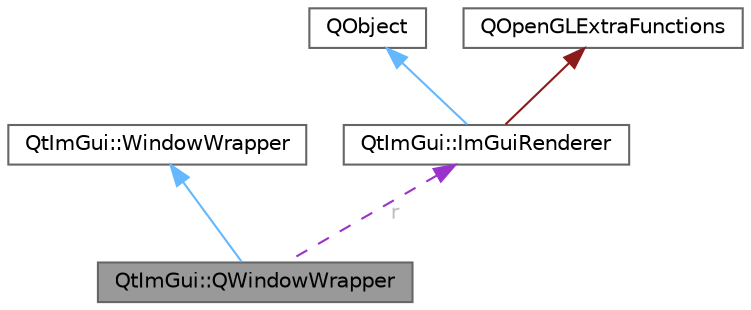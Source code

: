 digraph "QtImGui::QWindowWrapper"
{
 // LATEX_PDF_SIZE
  bgcolor="transparent";
  edge [fontname=Helvetica,fontsize=10,labelfontname=Helvetica,labelfontsize=10];
  node [fontname=Helvetica,fontsize=10,shape=box,height=0.2,width=0.4];
  Node1 [id="Node000001",label="QtImGui::QWindowWrapper",height=0.2,width=0.4,color="gray40", fillcolor="grey60", style="filled", fontcolor="black",tooltip=" "];
  Node2 -> Node1 [id="edge1_Node000001_Node000002",dir="back",color="steelblue1",style="solid",tooltip=" "];
  Node2 [id="Node000002",label="QtImGui::WindowWrapper",height=0.2,width=0.4,color="gray40", fillcolor="white", style="filled",URL="$class_qt_im_gui_1_1_window_wrapper.html",tooltip=" "];
  Node3 -> Node1 [id="edge2_Node000001_Node000003",dir="back",color="darkorchid3",style="dashed",tooltip=" ",label=" r",fontcolor="grey" ];
  Node3 [id="Node000003",label="QtImGui::ImGuiRenderer",height=0.2,width=0.4,color="gray40", fillcolor="white", style="filled",URL="$class_qt_im_gui_1_1_im_gui_renderer.html",tooltip=" "];
  Node4 -> Node3 [id="edge3_Node000003_Node000004",dir="back",color="steelblue1",style="solid",tooltip=" "];
  Node4 [id="Node000004",label="QObject",height=0.2,width=0.4,color="gray40", fillcolor="white", style="filled",tooltip=" "];
  Node5 -> Node3 [id="edge4_Node000003_Node000005",dir="back",color="firebrick4",style="solid",tooltip=" "];
  Node5 [id="Node000005",label="QOpenGLExtraFunctions",height=0.2,width=0.4,color="gray40", fillcolor="white", style="filled",tooltip=" "];
}
